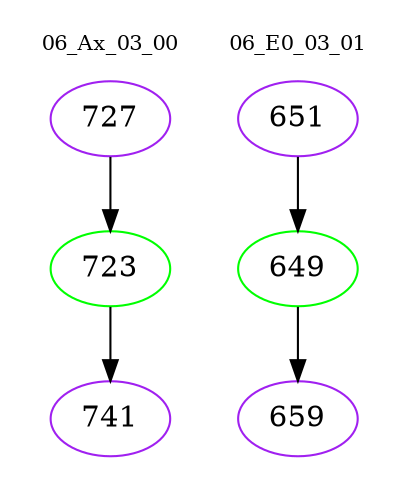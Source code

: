 digraph{
subgraph cluster_0 {
color = white
label = "06_Ax_03_00";
fontsize=10;
T0_727 [label="727", color="purple"]
T0_727 -> T0_723 [color="black"]
T0_723 [label="723", color="green"]
T0_723 -> T0_741 [color="black"]
T0_741 [label="741", color="purple"]
}
subgraph cluster_1 {
color = white
label = "06_E0_03_01";
fontsize=10;
T1_651 [label="651", color="purple"]
T1_651 -> T1_649 [color="black"]
T1_649 [label="649", color="green"]
T1_649 -> T1_659 [color="black"]
T1_659 [label="659", color="purple"]
}
}
